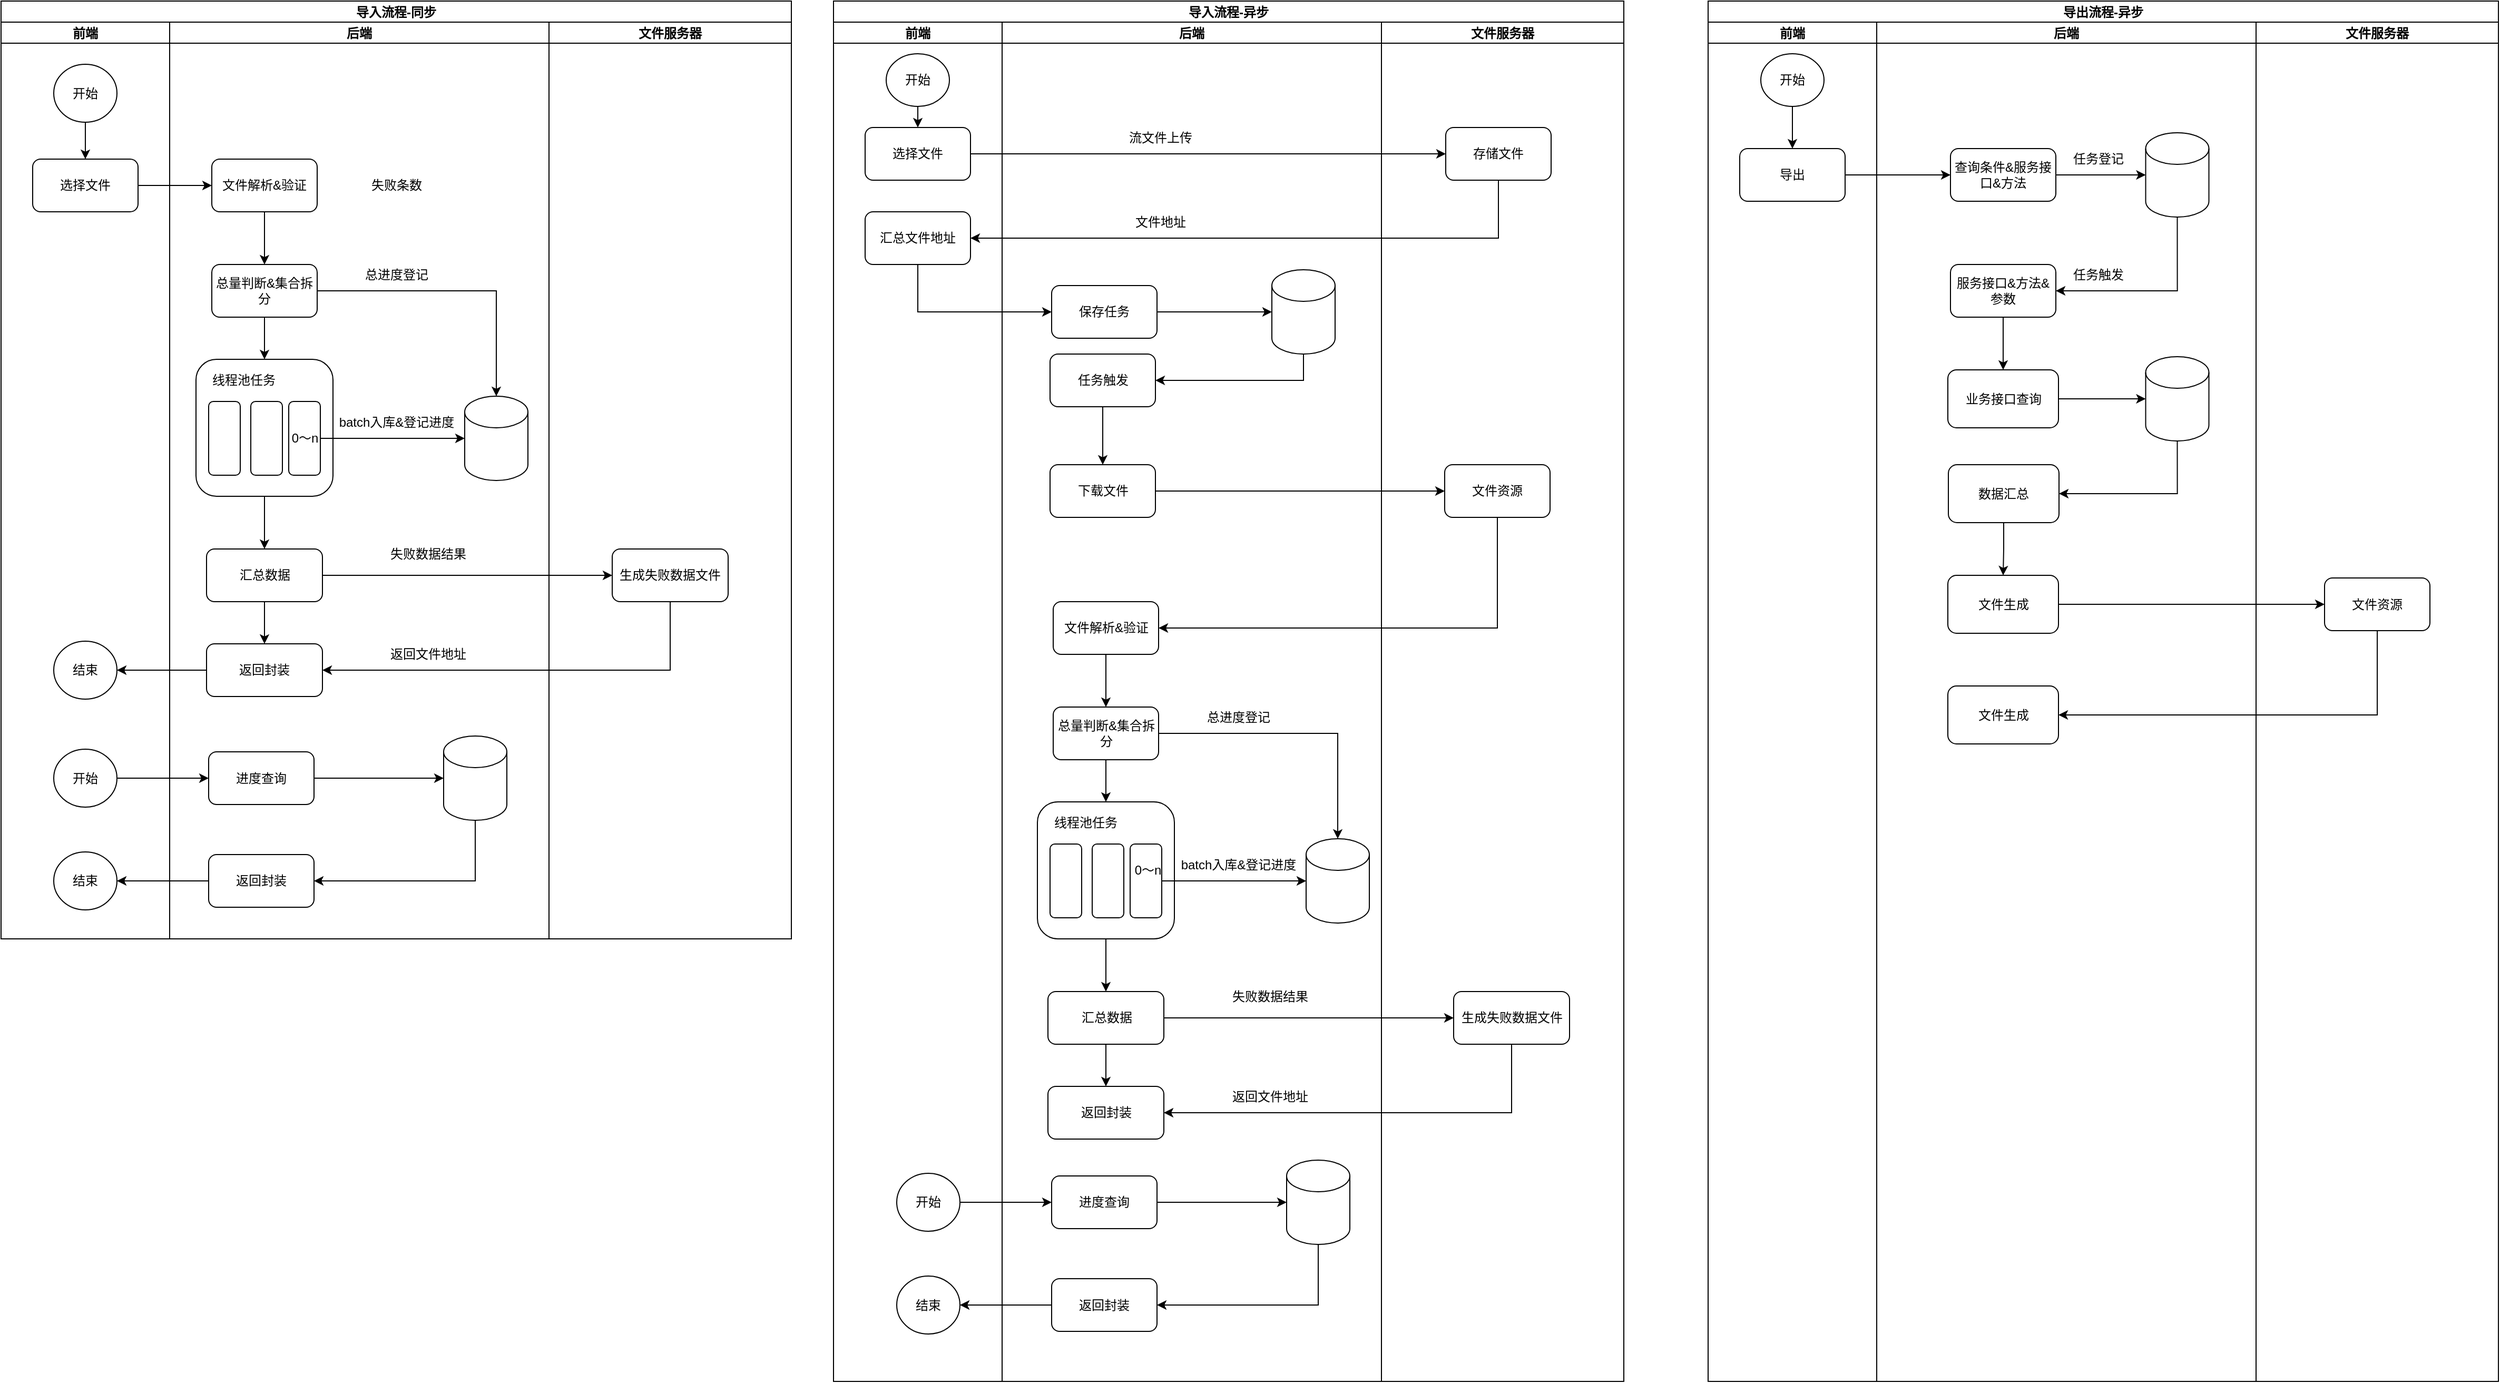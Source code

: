 <mxfile version="16.1.0" type="github">
  <diagram id="7kBMv5rAlSymXgZU8982" name="Page-1">
    <mxGraphModel dx="822" dy="701" grid="1" gridSize="10" guides="1" tooltips="1" connect="1" arrows="1" fold="1" page="1" pageScale="1" pageWidth="827" pageHeight="1169" math="0" shadow="0">
      <root>
        <mxCell id="0" />
        <mxCell id="1" parent="0" />
        <mxCell id="jqYWww0PZvUbdfEIKurW-1" value="导入流程-同步" style="swimlane;childLayout=stackLayout;resizeParent=1;resizeParentMax=0;startSize=20;" vertex="1" parent="1">
          <mxGeometry x="80" y="40" width="750" height="890" as="geometry" />
        </mxCell>
        <mxCell id="jqYWww0PZvUbdfEIKurW-2" value="前端" style="swimlane;startSize=20;" vertex="1" parent="jqYWww0PZvUbdfEIKurW-1">
          <mxGeometry y="20" width="160" height="870" as="geometry" />
        </mxCell>
        <mxCell id="jqYWww0PZvUbdfEIKurW-6" value="选择文件" style="rounded=1;whiteSpace=wrap;html=1;" vertex="1" parent="jqYWww0PZvUbdfEIKurW-2">
          <mxGeometry x="30" y="130" width="100" height="50" as="geometry" />
        </mxCell>
        <mxCell id="jqYWww0PZvUbdfEIKurW-40" value="结束" style="ellipse;whiteSpace=wrap;html=1;rounded=1;" vertex="1" parent="jqYWww0PZvUbdfEIKurW-2">
          <mxGeometry x="50" y="587.5" width="60" height="55" as="geometry" />
        </mxCell>
        <mxCell id="jqYWww0PZvUbdfEIKurW-43" style="edgeStyle=orthogonalEdgeStyle;rounded=0;orthogonalLoop=1;jettySize=auto;html=1;exitX=0.5;exitY=1;exitDx=0;exitDy=0;" edge="1" parent="jqYWww0PZvUbdfEIKurW-2" source="jqYWww0PZvUbdfEIKurW-42" target="jqYWww0PZvUbdfEIKurW-6">
          <mxGeometry relative="1" as="geometry" />
        </mxCell>
        <mxCell id="jqYWww0PZvUbdfEIKurW-42" value="开始" style="ellipse;whiteSpace=wrap;html=1;rounded=1;" vertex="1" parent="jqYWww0PZvUbdfEIKurW-2">
          <mxGeometry x="50" y="40" width="60" height="55" as="geometry" />
        </mxCell>
        <mxCell id="jqYWww0PZvUbdfEIKurW-48" value="开始" style="ellipse;whiteSpace=wrap;html=1;rounded=1;" vertex="1" parent="jqYWww0PZvUbdfEIKurW-2">
          <mxGeometry x="50" y="690" width="60" height="55" as="geometry" />
        </mxCell>
        <mxCell id="jqYWww0PZvUbdfEIKurW-55" value="结束" style="ellipse;whiteSpace=wrap;html=1;rounded=1;" vertex="1" parent="jqYWww0PZvUbdfEIKurW-2">
          <mxGeometry x="50" y="787.5" width="60" height="55" as="geometry" />
        </mxCell>
        <mxCell id="jqYWww0PZvUbdfEIKurW-8" style="edgeStyle=orthogonalEdgeStyle;rounded=0;orthogonalLoop=1;jettySize=auto;html=1;exitX=1;exitY=0.5;exitDx=0;exitDy=0;" edge="1" parent="jqYWww0PZvUbdfEIKurW-1" source="jqYWww0PZvUbdfEIKurW-6" target="jqYWww0PZvUbdfEIKurW-7">
          <mxGeometry relative="1" as="geometry" />
        </mxCell>
        <mxCell id="jqYWww0PZvUbdfEIKurW-34" style="edgeStyle=orthogonalEdgeStyle;rounded=0;orthogonalLoop=1;jettySize=auto;html=1;exitX=1;exitY=0.5;exitDx=0;exitDy=0;entryX=0;entryY=0.5;entryDx=0;entryDy=0;" edge="1" parent="jqYWww0PZvUbdfEIKurW-1" source="jqYWww0PZvUbdfEIKurW-28" target="jqYWww0PZvUbdfEIKurW-33">
          <mxGeometry relative="1" as="geometry" />
        </mxCell>
        <mxCell id="jqYWww0PZvUbdfEIKurW-37" style="edgeStyle=orthogonalEdgeStyle;rounded=0;orthogonalLoop=1;jettySize=auto;html=1;exitX=0.5;exitY=1;exitDx=0;exitDy=0;entryX=1;entryY=0.5;entryDx=0;entryDy=0;" edge="1" parent="jqYWww0PZvUbdfEIKurW-1" source="jqYWww0PZvUbdfEIKurW-33" target="jqYWww0PZvUbdfEIKurW-36">
          <mxGeometry relative="1" as="geometry" />
        </mxCell>
        <mxCell id="jqYWww0PZvUbdfEIKurW-41" value="" style="edgeStyle=orthogonalEdgeStyle;rounded=0;orthogonalLoop=1;jettySize=auto;html=1;" edge="1" parent="jqYWww0PZvUbdfEIKurW-1" source="jqYWww0PZvUbdfEIKurW-36" target="jqYWww0PZvUbdfEIKurW-40">
          <mxGeometry relative="1" as="geometry" />
        </mxCell>
        <mxCell id="jqYWww0PZvUbdfEIKurW-4" value="后端" style="swimlane;startSize=20;" vertex="1" parent="jqYWww0PZvUbdfEIKurW-1">
          <mxGeometry x="160" y="20" width="360" height="870" as="geometry" />
        </mxCell>
        <mxCell id="jqYWww0PZvUbdfEIKurW-12" style="edgeStyle=orthogonalEdgeStyle;rounded=0;orthogonalLoop=1;jettySize=auto;html=1;exitX=0.5;exitY=1;exitDx=0;exitDy=0;entryX=0.5;entryY=0;entryDx=0;entryDy=0;" edge="1" parent="jqYWww0PZvUbdfEIKurW-4" source="jqYWww0PZvUbdfEIKurW-7" target="jqYWww0PZvUbdfEIKurW-11">
          <mxGeometry relative="1" as="geometry" />
        </mxCell>
        <mxCell id="jqYWww0PZvUbdfEIKurW-7" value="文件解析&amp;amp;验证" style="rounded=1;whiteSpace=wrap;html=1;" vertex="1" parent="jqYWww0PZvUbdfEIKurW-4">
          <mxGeometry x="40" y="130" width="100" height="50" as="geometry" />
        </mxCell>
        <mxCell id="jqYWww0PZvUbdfEIKurW-16" style="edgeStyle=orthogonalEdgeStyle;rounded=0;orthogonalLoop=1;jettySize=auto;html=1;exitX=0.5;exitY=1;exitDx=0;exitDy=0;" edge="1" parent="jqYWww0PZvUbdfEIKurW-4" source="jqYWww0PZvUbdfEIKurW-11" target="jqYWww0PZvUbdfEIKurW-15">
          <mxGeometry relative="1" as="geometry" />
        </mxCell>
        <mxCell id="jqYWww0PZvUbdfEIKurW-46" style="edgeStyle=orthogonalEdgeStyle;rounded=0;orthogonalLoop=1;jettySize=auto;html=1;exitX=1;exitY=0.5;exitDx=0;exitDy=0;entryX=0.5;entryY=0;entryDx=0;entryDy=0;entryPerimeter=0;" edge="1" parent="jqYWww0PZvUbdfEIKurW-4" source="jqYWww0PZvUbdfEIKurW-11" target="jqYWww0PZvUbdfEIKurW-23">
          <mxGeometry relative="1" as="geometry" />
        </mxCell>
        <mxCell id="jqYWww0PZvUbdfEIKurW-11" value="总量判断&amp;amp;集合拆分" style="rounded=1;whiteSpace=wrap;html=1;" vertex="1" parent="jqYWww0PZvUbdfEIKurW-4">
          <mxGeometry x="40" y="230" width="100" height="50" as="geometry" />
        </mxCell>
        <mxCell id="jqYWww0PZvUbdfEIKurW-29" style="edgeStyle=orthogonalEdgeStyle;rounded=0;orthogonalLoop=1;jettySize=auto;html=1;exitX=0.5;exitY=1;exitDx=0;exitDy=0;" edge="1" parent="jqYWww0PZvUbdfEIKurW-4" source="jqYWww0PZvUbdfEIKurW-15" target="jqYWww0PZvUbdfEIKurW-28">
          <mxGeometry relative="1" as="geometry" />
        </mxCell>
        <mxCell id="jqYWww0PZvUbdfEIKurW-15" value="" style="rounded=1;whiteSpace=wrap;html=1;" vertex="1" parent="jqYWww0PZvUbdfEIKurW-4">
          <mxGeometry x="25" y="320" width="130" height="130" as="geometry" />
        </mxCell>
        <mxCell id="jqYWww0PZvUbdfEIKurW-17" value="线程池任务" style="text;html=1;align=center;verticalAlign=middle;resizable=0;points=[];autosize=1;strokeColor=none;fillColor=none;" vertex="1" parent="jqYWww0PZvUbdfEIKurW-4">
          <mxGeometry x="30" y="330" width="80" height="20" as="geometry" />
        </mxCell>
        <mxCell id="jqYWww0PZvUbdfEIKurW-18" value="" style="rounded=1;whiteSpace=wrap;html=1;" vertex="1" parent="jqYWww0PZvUbdfEIKurW-4">
          <mxGeometry x="37" y="360" width="30" height="70" as="geometry" />
        </mxCell>
        <mxCell id="jqYWww0PZvUbdfEIKurW-20" value="" style="rounded=1;whiteSpace=wrap;html=1;" vertex="1" parent="jqYWww0PZvUbdfEIKurW-4">
          <mxGeometry x="77" y="360" width="30" height="70" as="geometry" />
        </mxCell>
        <mxCell id="jqYWww0PZvUbdfEIKurW-25" style="edgeStyle=orthogonalEdgeStyle;rounded=0;orthogonalLoop=1;jettySize=auto;html=1;exitX=1;exitY=0.5;exitDx=0;exitDy=0;" edge="1" parent="jqYWww0PZvUbdfEIKurW-4" source="jqYWww0PZvUbdfEIKurW-21" target="jqYWww0PZvUbdfEIKurW-23">
          <mxGeometry relative="1" as="geometry" />
        </mxCell>
        <mxCell id="jqYWww0PZvUbdfEIKurW-21" value="" style="rounded=1;whiteSpace=wrap;html=1;" vertex="1" parent="jqYWww0PZvUbdfEIKurW-4">
          <mxGeometry x="113" y="360" width="30" height="70" as="geometry" />
        </mxCell>
        <mxCell id="jqYWww0PZvUbdfEIKurW-23" value="" style="shape=cylinder3;whiteSpace=wrap;html=1;boundedLbl=1;backgroundOutline=1;size=15;" vertex="1" parent="jqYWww0PZvUbdfEIKurW-4">
          <mxGeometry x="280" y="355" width="60" height="80" as="geometry" />
        </mxCell>
        <mxCell id="jqYWww0PZvUbdfEIKurW-26" value="batch入库&amp;amp;登记进度" style="text;html=1;align=center;verticalAlign=middle;resizable=0;points=[];autosize=1;strokeColor=none;fillColor=none;" vertex="1" parent="jqYWww0PZvUbdfEIKurW-4">
          <mxGeometry x="150" y="370" width="130" height="20" as="geometry" />
        </mxCell>
        <mxCell id="jqYWww0PZvUbdfEIKurW-39" style="edgeStyle=orthogonalEdgeStyle;rounded=0;orthogonalLoop=1;jettySize=auto;html=1;exitX=0.5;exitY=1;exitDx=0;exitDy=0;" edge="1" parent="jqYWww0PZvUbdfEIKurW-4" source="jqYWww0PZvUbdfEIKurW-28" target="jqYWww0PZvUbdfEIKurW-36">
          <mxGeometry relative="1" as="geometry" />
        </mxCell>
        <mxCell id="jqYWww0PZvUbdfEIKurW-28" value="" style="rounded=1;whiteSpace=wrap;html=1;" vertex="1" parent="jqYWww0PZvUbdfEIKurW-4">
          <mxGeometry x="35" y="500" width="110" height="50" as="geometry" />
        </mxCell>
        <mxCell id="jqYWww0PZvUbdfEIKurW-30" value="汇总数据" style="text;html=1;align=center;verticalAlign=middle;resizable=0;points=[];autosize=1;strokeColor=none;fillColor=none;" vertex="1" parent="jqYWww0PZvUbdfEIKurW-4">
          <mxGeometry x="60" y="515" width="60" height="20" as="geometry" />
        </mxCell>
        <mxCell id="jqYWww0PZvUbdfEIKurW-35" value="失败数据结果" style="text;html=1;align=center;verticalAlign=middle;resizable=0;points=[];autosize=1;strokeColor=none;fillColor=none;" vertex="1" parent="jqYWww0PZvUbdfEIKurW-4">
          <mxGeometry x="200" y="495" width="90" height="20" as="geometry" />
        </mxCell>
        <mxCell id="jqYWww0PZvUbdfEIKurW-36" value="返回封装" style="rounded=1;whiteSpace=wrap;html=1;" vertex="1" parent="jqYWww0PZvUbdfEIKurW-4">
          <mxGeometry x="35" y="590" width="110" height="50" as="geometry" />
        </mxCell>
        <mxCell id="jqYWww0PZvUbdfEIKurW-38" value="返回文件地址" style="text;html=1;align=center;verticalAlign=middle;resizable=0;points=[];autosize=1;strokeColor=none;fillColor=none;" vertex="1" parent="jqYWww0PZvUbdfEIKurW-4">
          <mxGeometry x="200" y="590" width="90" height="20" as="geometry" />
        </mxCell>
        <mxCell id="jqYWww0PZvUbdfEIKurW-45" value="总进度登记" style="text;html=1;align=center;verticalAlign=middle;resizable=0;points=[];autosize=1;strokeColor=none;fillColor=none;" vertex="1" parent="jqYWww0PZvUbdfEIKurW-4">
          <mxGeometry x="175" y="230" width="80" height="20" as="geometry" />
        </mxCell>
        <mxCell id="jqYWww0PZvUbdfEIKurW-54" style="edgeStyle=orthogonalEdgeStyle;rounded=0;orthogonalLoop=1;jettySize=auto;html=1;exitX=0.5;exitY=1;exitDx=0;exitDy=0;exitPerimeter=0;entryX=1;entryY=0.5;entryDx=0;entryDy=0;" edge="1" parent="jqYWww0PZvUbdfEIKurW-4" source="jqYWww0PZvUbdfEIKurW-47" target="jqYWww0PZvUbdfEIKurW-53">
          <mxGeometry relative="1" as="geometry" />
        </mxCell>
        <mxCell id="jqYWww0PZvUbdfEIKurW-47" value="" style="shape=cylinder3;whiteSpace=wrap;html=1;boundedLbl=1;backgroundOutline=1;size=15;" vertex="1" parent="jqYWww0PZvUbdfEIKurW-4">
          <mxGeometry x="260" y="677.5" width="60" height="80" as="geometry" />
        </mxCell>
        <mxCell id="jqYWww0PZvUbdfEIKurW-52" style="edgeStyle=orthogonalEdgeStyle;rounded=0;orthogonalLoop=1;jettySize=auto;html=1;exitX=1;exitY=0.5;exitDx=0;exitDy=0;" edge="1" parent="jqYWww0PZvUbdfEIKurW-4" source="jqYWww0PZvUbdfEIKurW-50" target="jqYWww0PZvUbdfEIKurW-47">
          <mxGeometry relative="1" as="geometry" />
        </mxCell>
        <mxCell id="jqYWww0PZvUbdfEIKurW-50" value="进度查询" style="rounded=1;whiteSpace=wrap;html=1;" vertex="1" parent="jqYWww0PZvUbdfEIKurW-4">
          <mxGeometry x="37" y="692.5" width="100" height="50" as="geometry" />
        </mxCell>
        <mxCell id="jqYWww0PZvUbdfEIKurW-53" value="返回封装" style="rounded=1;whiteSpace=wrap;html=1;" vertex="1" parent="jqYWww0PZvUbdfEIKurW-4">
          <mxGeometry x="37" y="790" width="100" height="50" as="geometry" />
        </mxCell>
        <mxCell id="jqYWww0PZvUbdfEIKurW-19" value="0～n" style="text;html=1;align=center;verticalAlign=middle;resizable=0;points=[];autosize=1;strokeColor=none;fillColor=none;" vertex="1" parent="jqYWww0PZvUbdfEIKurW-4">
          <mxGeometry x="108" y="385" width="40" height="20" as="geometry" />
        </mxCell>
        <mxCell id="jqYWww0PZvUbdfEIKurW-250" value="失败条数" style="text;html=1;align=center;verticalAlign=middle;resizable=0;points=[];autosize=1;strokeColor=none;fillColor=none;" vertex="1" parent="jqYWww0PZvUbdfEIKurW-4">
          <mxGeometry x="185" y="145" width="60" height="20" as="geometry" />
        </mxCell>
        <mxCell id="jqYWww0PZvUbdfEIKurW-3" value="文件服务器" style="swimlane;startSize=20;" vertex="1" parent="jqYWww0PZvUbdfEIKurW-1">
          <mxGeometry x="520" y="20" width="230" height="870" as="geometry" />
        </mxCell>
        <mxCell id="jqYWww0PZvUbdfEIKurW-33" value="生成失败数据文件" style="rounded=1;whiteSpace=wrap;html=1;" vertex="1" parent="jqYWww0PZvUbdfEIKurW-3">
          <mxGeometry x="60" y="500" width="110" height="50" as="geometry" />
        </mxCell>
        <mxCell id="jqYWww0PZvUbdfEIKurW-51" style="edgeStyle=orthogonalEdgeStyle;rounded=0;orthogonalLoop=1;jettySize=auto;html=1;exitX=1;exitY=0.5;exitDx=0;exitDy=0;" edge="1" parent="jqYWww0PZvUbdfEIKurW-1" source="jqYWww0PZvUbdfEIKurW-48" target="jqYWww0PZvUbdfEIKurW-50">
          <mxGeometry relative="1" as="geometry" />
        </mxCell>
        <mxCell id="jqYWww0PZvUbdfEIKurW-56" style="edgeStyle=orthogonalEdgeStyle;rounded=0;orthogonalLoop=1;jettySize=auto;html=1;exitX=0;exitY=0.5;exitDx=0;exitDy=0;" edge="1" parent="jqYWww0PZvUbdfEIKurW-1" source="jqYWww0PZvUbdfEIKurW-53" target="jqYWww0PZvUbdfEIKurW-55">
          <mxGeometry relative="1" as="geometry" />
        </mxCell>
        <mxCell id="jqYWww0PZvUbdfEIKurW-57" value="导入流程-异步" style="swimlane;childLayout=stackLayout;resizeParent=1;resizeParentMax=0;startSize=20;" vertex="1" parent="1">
          <mxGeometry x="870" y="40" width="750" height="1310" as="geometry" />
        </mxCell>
        <mxCell id="jqYWww0PZvUbdfEIKurW-58" value="前端" style="swimlane;startSize=20;" vertex="1" parent="jqYWww0PZvUbdfEIKurW-57">
          <mxGeometry y="20" width="160" height="1290" as="geometry" />
        </mxCell>
        <mxCell id="jqYWww0PZvUbdfEIKurW-59" value="选择文件" style="rounded=1;whiteSpace=wrap;html=1;" vertex="1" parent="jqYWww0PZvUbdfEIKurW-58">
          <mxGeometry x="30" y="100" width="100" height="50" as="geometry" />
        </mxCell>
        <mxCell id="jqYWww0PZvUbdfEIKurW-105" style="edgeStyle=orthogonalEdgeStyle;rounded=0;orthogonalLoop=1;jettySize=auto;html=1;exitX=0.5;exitY=1;exitDx=0;exitDy=0;entryX=0.5;entryY=0;entryDx=0;entryDy=0;" edge="1" parent="jqYWww0PZvUbdfEIKurW-58" source="jqYWww0PZvUbdfEIKurW-62" target="jqYWww0PZvUbdfEIKurW-59">
          <mxGeometry relative="1" as="geometry" />
        </mxCell>
        <mxCell id="jqYWww0PZvUbdfEIKurW-62" value="开始" style="ellipse;whiteSpace=wrap;html=1;rounded=1;" vertex="1" parent="jqYWww0PZvUbdfEIKurW-58">
          <mxGeometry x="50" y="30" width="60" height="50" as="geometry" />
        </mxCell>
        <mxCell id="jqYWww0PZvUbdfEIKurW-63" value="开始" style="ellipse;whiteSpace=wrap;html=1;rounded=1;" vertex="1" parent="jqYWww0PZvUbdfEIKurW-58">
          <mxGeometry x="60" y="1092.5" width="60" height="55" as="geometry" />
        </mxCell>
        <mxCell id="jqYWww0PZvUbdfEIKurW-64" value="结束" style="ellipse;whiteSpace=wrap;html=1;rounded=1;" vertex="1" parent="jqYWww0PZvUbdfEIKurW-58">
          <mxGeometry x="60" y="1190" width="60" height="55" as="geometry" />
        </mxCell>
        <mxCell id="jqYWww0PZvUbdfEIKurW-106" value="汇总文件地址" style="rounded=1;whiteSpace=wrap;html=1;" vertex="1" parent="jqYWww0PZvUbdfEIKurW-58">
          <mxGeometry x="30" y="180" width="100" height="50" as="geometry" />
        </mxCell>
        <mxCell id="jqYWww0PZvUbdfEIKurW-66" style="edgeStyle=orthogonalEdgeStyle;rounded=0;orthogonalLoop=1;jettySize=auto;html=1;exitX=1;exitY=0.5;exitDx=0;exitDy=0;entryX=0;entryY=0.5;entryDx=0;entryDy=0;" edge="1" parent="jqYWww0PZvUbdfEIKurW-57" source="jqYWww0PZvUbdfEIKurW-85" target="jqYWww0PZvUbdfEIKurW-98">
          <mxGeometry relative="1" as="geometry" />
        </mxCell>
        <mxCell id="jqYWww0PZvUbdfEIKurW-67" style="edgeStyle=orthogonalEdgeStyle;rounded=0;orthogonalLoop=1;jettySize=auto;html=1;exitX=0.5;exitY=1;exitDx=0;exitDy=0;entryX=1;entryY=0.5;entryDx=0;entryDy=0;" edge="1" parent="jqYWww0PZvUbdfEIKurW-57" source="jqYWww0PZvUbdfEIKurW-98" target="jqYWww0PZvUbdfEIKurW-88">
          <mxGeometry relative="1" as="geometry" />
        </mxCell>
        <mxCell id="jqYWww0PZvUbdfEIKurW-69" value="后端" style="swimlane;startSize=20;" vertex="1" parent="jqYWww0PZvUbdfEIKurW-57">
          <mxGeometry x="160" y="20" width="360" height="1290" as="geometry" />
        </mxCell>
        <mxCell id="jqYWww0PZvUbdfEIKurW-70" style="edgeStyle=orthogonalEdgeStyle;rounded=0;orthogonalLoop=1;jettySize=auto;html=1;exitX=0.5;exitY=1;exitDx=0;exitDy=0;entryX=0.5;entryY=0;entryDx=0;entryDy=0;" edge="1" parent="jqYWww0PZvUbdfEIKurW-69" source="jqYWww0PZvUbdfEIKurW-71" target="jqYWww0PZvUbdfEIKurW-74">
          <mxGeometry relative="1" as="geometry" />
        </mxCell>
        <mxCell id="jqYWww0PZvUbdfEIKurW-71" value="文件解析&amp;amp;验证" style="rounded=1;whiteSpace=wrap;html=1;" vertex="1" parent="jqYWww0PZvUbdfEIKurW-69">
          <mxGeometry x="48.5" y="550" width="100" height="50" as="geometry" />
        </mxCell>
        <mxCell id="jqYWww0PZvUbdfEIKurW-72" style="edgeStyle=orthogonalEdgeStyle;rounded=0;orthogonalLoop=1;jettySize=auto;html=1;exitX=0.5;exitY=1;exitDx=0;exitDy=0;" edge="1" parent="jqYWww0PZvUbdfEIKurW-69" source="jqYWww0PZvUbdfEIKurW-74" target="jqYWww0PZvUbdfEIKurW-76">
          <mxGeometry relative="1" as="geometry" />
        </mxCell>
        <mxCell id="jqYWww0PZvUbdfEIKurW-73" style="edgeStyle=orthogonalEdgeStyle;rounded=0;orthogonalLoop=1;jettySize=auto;html=1;exitX=1;exitY=0.5;exitDx=0;exitDy=0;entryX=0.5;entryY=0;entryDx=0;entryDy=0;entryPerimeter=0;" edge="1" parent="jqYWww0PZvUbdfEIKurW-69" source="jqYWww0PZvUbdfEIKurW-74" target="jqYWww0PZvUbdfEIKurW-82">
          <mxGeometry relative="1" as="geometry" />
        </mxCell>
        <mxCell id="jqYWww0PZvUbdfEIKurW-74" value="总量判断&amp;amp;集合拆分" style="rounded=1;whiteSpace=wrap;html=1;" vertex="1" parent="jqYWww0PZvUbdfEIKurW-69">
          <mxGeometry x="48.5" y="650" width="100" height="50" as="geometry" />
        </mxCell>
        <mxCell id="jqYWww0PZvUbdfEIKurW-75" style="edgeStyle=orthogonalEdgeStyle;rounded=0;orthogonalLoop=1;jettySize=auto;html=1;exitX=0.5;exitY=1;exitDx=0;exitDy=0;" edge="1" parent="jqYWww0PZvUbdfEIKurW-69" source="jqYWww0PZvUbdfEIKurW-76" target="jqYWww0PZvUbdfEIKurW-85">
          <mxGeometry relative="1" as="geometry" />
        </mxCell>
        <mxCell id="jqYWww0PZvUbdfEIKurW-76" value="" style="rounded=1;whiteSpace=wrap;html=1;" vertex="1" parent="jqYWww0PZvUbdfEIKurW-69">
          <mxGeometry x="33.5" y="740" width="130" height="130" as="geometry" />
        </mxCell>
        <mxCell id="jqYWww0PZvUbdfEIKurW-77" value="线程池任务" style="text;html=1;align=center;verticalAlign=middle;resizable=0;points=[];autosize=1;strokeColor=none;fillColor=none;" vertex="1" parent="jqYWww0PZvUbdfEIKurW-69">
          <mxGeometry x="38.5" y="750" width="80" height="20" as="geometry" />
        </mxCell>
        <mxCell id="jqYWww0PZvUbdfEIKurW-78" value="" style="rounded=1;whiteSpace=wrap;html=1;" vertex="1" parent="jqYWww0PZvUbdfEIKurW-69">
          <mxGeometry x="45.5" y="780" width="30" height="70" as="geometry" />
        </mxCell>
        <mxCell id="jqYWww0PZvUbdfEIKurW-79" value="" style="rounded=1;whiteSpace=wrap;html=1;" vertex="1" parent="jqYWww0PZvUbdfEIKurW-69">
          <mxGeometry x="85.5" y="780" width="30" height="70" as="geometry" />
        </mxCell>
        <mxCell id="jqYWww0PZvUbdfEIKurW-80" style="edgeStyle=orthogonalEdgeStyle;rounded=0;orthogonalLoop=1;jettySize=auto;html=1;exitX=1;exitY=0.5;exitDx=0;exitDy=0;" edge="1" parent="jqYWww0PZvUbdfEIKurW-69" source="jqYWww0PZvUbdfEIKurW-81" target="jqYWww0PZvUbdfEIKurW-82">
          <mxGeometry relative="1" as="geometry" />
        </mxCell>
        <mxCell id="jqYWww0PZvUbdfEIKurW-81" value="" style="rounded=1;whiteSpace=wrap;html=1;" vertex="1" parent="jqYWww0PZvUbdfEIKurW-69">
          <mxGeometry x="121.5" y="780" width="30" height="70" as="geometry" />
        </mxCell>
        <mxCell id="jqYWww0PZvUbdfEIKurW-82" value="" style="shape=cylinder3;whiteSpace=wrap;html=1;boundedLbl=1;backgroundOutline=1;size=15;" vertex="1" parent="jqYWww0PZvUbdfEIKurW-69">
          <mxGeometry x="288.5" y="775" width="60" height="80" as="geometry" />
        </mxCell>
        <mxCell id="jqYWww0PZvUbdfEIKurW-83" value="batch入库&amp;amp;登记进度" style="text;html=1;align=center;verticalAlign=middle;resizable=0;points=[];autosize=1;strokeColor=none;fillColor=none;" vertex="1" parent="jqYWww0PZvUbdfEIKurW-69">
          <mxGeometry x="158.5" y="790" width="130" height="20" as="geometry" />
        </mxCell>
        <mxCell id="jqYWww0PZvUbdfEIKurW-84" style="edgeStyle=orthogonalEdgeStyle;rounded=0;orthogonalLoop=1;jettySize=auto;html=1;exitX=0.5;exitY=1;exitDx=0;exitDy=0;" edge="1" parent="jqYWww0PZvUbdfEIKurW-69" source="jqYWww0PZvUbdfEIKurW-85" target="jqYWww0PZvUbdfEIKurW-88">
          <mxGeometry relative="1" as="geometry" />
        </mxCell>
        <mxCell id="jqYWww0PZvUbdfEIKurW-85" value="" style="rounded=1;whiteSpace=wrap;html=1;" vertex="1" parent="jqYWww0PZvUbdfEIKurW-69">
          <mxGeometry x="43.5" y="920" width="110" height="50" as="geometry" />
        </mxCell>
        <mxCell id="jqYWww0PZvUbdfEIKurW-86" value="汇总数据" style="text;html=1;align=center;verticalAlign=middle;resizable=0;points=[];autosize=1;strokeColor=none;fillColor=none;" vertex="1" parent="jqYWww0PZvUbdfEIKurW-69">
          <mxGeometry x="68.5" y="935" width="60" height="20" as="geometry" />
        </mxCell>
        <mxCell id="jqYWww0PZvUbdfEIKurW-87" value="失败数据结果" style="text;html=1;align=center;verticalAlign=middle;resizable=0;points=[];autosize=1;strokeColor=none;fillColor=none;" vertex="1" parent="jqYWww0PZvUbdfEIKurW-69">
          <mxGeometry x="208.5" y="915" width="90" height="20" as="geometry" />
        </mxCell>
        <mxCell id="jqYWww0PZvUbdfEIKurW-88" value="返回封装" style="rounded=1;whiteSpace=wrap;html=1;" vertex="1" parent="jqYWww0PZvUbdfEIKurW-69">
          <mxGeometry x="43.5" y="1010" width="110" height="50" as="geometry" />
        </mxCell>
        <mxCell id="jqYWww0PZvUbdfEIKurW-89" value="返回文件地址" style="text;html=1;align=center;verticalAlign=middle;resizable=0;points=[];autosize=1;strokeColor=none;fillColor=none;" vertex="1" parent="jqYWww0PZvUbdfEIKurW-69">
          <mxGeometry x="208.5" y="1010" width="90" height="20" as="geometry" />
        </mxCell>
        <mxCell id="jqYWww0PZvUbdfEIKurW-90" value="总进度登记" style="text;html=1;align=center;verticalAlign=middle;resizable=0;points=[];autosize=1;strokeColor=none;fillColor=none;" vertex="1" parent="jqYWww0PZvUbdfEIKurW-69">
          <mxGeometry x="183.5" y="650" width="80" height="20" as="geometry" />
        </mxCell>
        <mxCell id="jqYWww0PZvUbdfEIKurW-91" style="edgeStyle=orthogonalEdgeStyle;rounded=0;orthogonalLoop=1;jettySize=auto;html=1;exitX=0.5;exitY=1;exitDx=0;exitDy=0;exitPerimeter=0;entryX=1;entryY=0.5;entryDx=0;entryDy=0;" edge="1" parent="jqYWww0PZvUbdfEIKurW-69" source="jqYWww0PZvUbdfEIKurW-92" target="jqYWww0PZvUbdfEIKurW-95">
          <mxGeometry relative="1" as="geometry" />
        </mxCell>
        <mxCell id="jqYWww0PZvUbdfEIKurW-92" value="" style="shape=cylinder3;whiteSpace=wrap;html=1;boundedLbl=1;backgroundOutline=1;size=15;" vertex="1" parent="jqYWww0PZvUbdfEIKurW-69">
          <mxGeometry x="270" y="1080" width="60" height="80" as="geometry" />
        </mxCell>
        <mxCell id="jqYWww0PZvUbdfEIKurW-93" style="edgeStyle=orthogonalEdgeStyle;rounded=0;orthogonalLoop=1;jettySize=auto;html=1;exitX=1;exitY=0.5;exitDx=0;exitDy=0;" edge="1" parent="jqYWww0PZvUbdfEIKurW-69" source="jqYWww0PZvUbdfEIKurW-94" target="jqYWww0PZvUbdfEIKurW-92">
          <mxGeometry relative="1" as="geometry" />
        </mxCell>
        <mxCell id="jqYWww0PZvUbdfEIKurW-94" value="进度查询" style="rounded=1;whiteSpace=wrap;html=1;" vertex="1" parent="jqYWww0PZvUbdfEIKurW-69">
          <mxGeometry x="47" y="1095" width="100" height="50" as="geometry" />
        </mxCell>
        <mxCell id="jqYWww0PZvUbdfEIKurW-95" value="返回封装" style="rounded=1;whiteSpace=wrap;html=1;" vertex="1" parent="jqYWww0PZvUbdfEIKurW-69">
          <mxGeometry x="47" y="1192.5" width="100" height="50" as="geometry" />
        </mxCell>
        <mxCell id="jqYWww0PZvUbdfEIKurW-96" value="0～n" style="text;html=1;align=center;verticalAlign=middle;resizable=0;points=[];autosize=1;strokeColor=none;fillColor=none;" vertex="1" parent="jqYWww0PZvUbdfEIKurW-69">
          <mxGeometry x="117.5" y="795" width="40" height="20" as="geometry" />
        </mxCell>
        <mxCell id="jqYWww0PZvUbdfEIKurW-108" value="流文件上传" style="text;html=1;align=center;verticalAlign=middle;resizable=0;points=[];autosize=1;strokeColor=none;fillColor=none;" vertex="1" parent="jqYWww0PZvUbdfEIKurW-69">
          <mxGeometry x="110" y="100" width="80" height="20" as="geometry" />
        </mxCell>
        <mxCell id="jqYWww0PZvUbdfEIKurW-109" value="文件地址" style="text;html=1;align=center;verticalAlign=middle;resizable=0;points=[];autosize=1;strokeColor=none;fillColor=none;" vertex="1" parent="jqYWww0PZvUbdfEIKurW-69">
          <mxGeometry x="120" y="180" width="60" height="20" as="geometry" />
        </mxCell>
        <mxCell id="jqYWww0PZvUbdfEIKurW-115" style="edgeStyle=orthogonalEdgeStyle;rounded=0;orthogonalLoop=1;jettySize=auto;html=1;exitX=1;exitY=0.5;exitDx=0;exitDy=0;" edge="1" parent="jqYWww0PZvUbdfEIKurW-69" source="jqYWww0PZvUbdfEIKurW-112" target="jqYWww0PZvUbdfEIKurW-113">
          <mxGeometry relative="1" as="geometry" />
        </mxCell>
        <mxCell id="jqYWww0PZvUbdfEIKurW-112" value="保存任务" style="rounded=1;whiteSpace=wrap;html=1;" vertex="1" parent="jqYWww0PZvUbdfEIKurW-69">
          <mxGeometry x="47" y="250" width="100" height="50" as="geometry" />
        </mxCell>
        <mxCell id="jqYWww0PZvUbdfEIKurW-117" style="edgeStyle=orthogonalEdgeStyle;rounded=0;orthogonalLoop=1;jettySize=auto;html=1;exitX=0.5;exitY=1;exitDx=0;exitDy=0;exitPerimeter=0;entryX=1;entryY=0.5;entryDx=0;entryDy=0;" edge="1" parent="jqYWww0PZvUbdfEIKurW-69" source="jqYWww0PZvUbdfEIKurW-113" target="jqYWww0PZvUbdfEIKurW-116">
          <mxGeometry relative="1" as="geometry" />
        </mxCell>
        <mxCell id="jqYWww0PZvUbdfEIKurW-113" value="" style="shape=cylinder3;whiteSpace=wrap;html=1;boundedLbl=1;backgroundOutline=1;size=15;" vertex="1" parent="jqYWww0PZvUbdfEIKurW-69">
          <mxGeometry x="256" y="235" width="60" height="80" as="geometry" />
        </mxCell>
        <mxCell id="jqYWww0PZvUbdfEIKurW-154" style="edgeStyle=orthogonalEdgeStyle;rounded=0;orthogonalLoop=1;jettySize=auto;html=1;exitX=0.5;exitY=1;exitDx=0;exitDy=0;" edge="1" parent="jqYWww0PZvUbdfEIKurW-69" source="jqYWww0PZvUbdfEIKurW-116" target="jqYWww0PZvUbdfEIKurW-153">
          <mxGeometry relative="1" as="geometry" />
        </mxCell>
        <mxCell id="jqYWww0PZvUbdfEIKurW-116" value="任务触发" style="rounded=1;whiteSpace=wrap;html=1;" vertex="1" parent="jqYWww0PZvUbdfEIKurW-69">
          <mxGeometry x="45.5" y="315" width="100" height="50" as="geometry" />
        </mxCell>
        <mxCell id="jqYWww0PZvUbdfEIKurW-153" value="下载文件" style="rounded=1;whiteSpace=wrap;html=1;" vertex="1" parent="jqYWww0PZvUbdfEIKurW-69">
          <mxGeometry x="45.5" y="420" width="100" height="50" as="geometry" />
        </mxCell>
        <mxCell id="jqYWww0PZvUbdfEIKurW-99" style="edgeStyle=orthogonalEdgeStyle;rounded=0;orthogonalLoop=1;jettySize=auto;html=1;exitX=1;exitY=0.5;exitDx=0;exitDy=0;" edge="1" parent="jqYWww0PZvUbdfEIKurW-57" source="jqYWww0PZvUbdfEIKurW-63" target="jqYWww0PZvUbdfEIKurW-94">
          <mxGeometry relative="1" as="geometry" />
        </mxCell>
        <mxCell id="jqYWww0PZvUbdfEIKurW-100" style="edgeStyle=orthogonalEdgeStyle;rounded=0;orthogonalLoop=1;jettySize=auto;html=1;exitX=0;exitY=0.5;exitDx=0;exitDy=0;" edge="1" parent="jqYWww0PZvUbdfEIKurW-57" source="jqYWww0PZvUbdfEIKurW-95" target="jqYWww0PZvUbdfEIKurW-64">
          <mxGeometry relative="1" as="geometry" />
        </mxCell>
        <mxCell id="jqYWww0PZvUbdfEIKurW-104" style="edgeStyle=orthogonalEdgeStyle;rounded=0;orthogonalLoop=1;jettySize=auto;html=1;exitX=1;exitY=0.5;exitDx=0;exitDy=0;entryX=0;entryY=0.5;entryDx=0;entryDy=0;" edge="1" parent="jqYWww0PZvUbdfEIKurW-57" source="jqYWww0PZvUbdfEIKurW-59" target="jqYWww0PZvUbdfEIKurW-103">
          <mxGeometry relative="1" as="geometry" />
        </mxCell>
        <mxCell id="jqYWww0PZvUbdfEIKurW-107" style="edgeStyle=orthogonalEdgeStyle;rounded=0;orthogonalLoop=1;jettySize=auto;html=1;exitX=0.5;exitY=1;exitDx=0;exitDy=0;entryX=1;entryY=0.5;entryDx=0;entryDy=0;" edge="1" parent="jqYWww0PZvUbdfEIKurW-57" source="jqYWww0PZvUbdfEIKurW-103" target="jqYWww0PZvUbdfEIKurW-106">
          <mxGeometry relative="1" as="geometry" />
        </mxCell>
        <mxCell id="jqYWww0PZvUbdfEIKurW-114" style="edgeStyle=orthogonalEdgeStyle;rounded=0;orthogonalLoop=1;jettySize=auto;html=1;exitX=0.5;exitY=1;exitDx=0;exitDy=0;entryX=0;entryY=0.5;entryDx=0;entryDy=0;" edge="1" parent="jqYWww0PZvUbdfEIKurW-57" source="jqYWww0PZvUbdfEIKurW-106" target="jqYWww0PZvUbdfEIKurW-112">
          <mxGeometry relative="1" as="geometry" />
        </mxCell>
        <mxCell id="jqYWww0PZvUbdfEIKurW-97" value="文件服务器" style="swimlane;startSize=20;" vertex="1" parent="jqYWww0PZvUbdfEIKurW-57">
          <mxGeometry x="520" y="20" width="230" height="1290" as="geometry" />
        </mxCell>
        <mxCell id="jqYWww0PZvUbdfEIKurW-98" value="生成失败数据文件" style="rounded=1;whiteSpace=wrap;html=1;" vertex="1" parent="jqYWww0PZvUbdfEIKurW-97">
          <mxGeometry x="68.5" y="920" width="110" height="50" as="geometry" />
        </mxCell>
        <mxCell id="jqYWww0PZvUbdfEIKurW-103" value="存储文件" style="rounded=1;whiteSpace=wrap;html=1;" vertex="1" parent="jqYWww0PZvUbdfEIKurW-97">
          <mxGeometry x="61" y="100" width="100" height="50" as="geometry" />
        </mxCell>
        <mxCell id="jqYWww0PZvUbdfEIKurW-156" value="文件资源" style="rounded=1;whiteSpace=wrap;html=1;" vertex="1" parent="jqYWww0PZvUbdfEIKurW-97">
          <mxGeometry x="60" y="420" width="100" height="50" as="geometry" />
        </mxCell>
        <mxCell id="jqYWww0PZvUbdfEIKurW-157" style="edgeStyle=orthogonalEdgeStyle;rounded=0;orthogonalLoop=1;jettySize=auto;html=1;exitX=1;exitY=0.5;exitDx=0;exitDy=0;entryX=0;entryY=0.5;entryDx=0;entryDy=0;" edge="1" parent="jqYWww0PZvUbdfEIKurW-57" source="jqYWww0PZvUbdfEIKurW-153" target="jqYWww0PZvUbdfEIKurW-156">
          <mxGeometry relative="1" as="geometry" />
        </mxCell>
        <mxCell id="jqYWww0PZvUbdfEIKurW-158" style="edgeStyle=orthogonalEdgeStyle;rounded=0;orthogonalLoop=1;jettySize=auto;html=1;exitX=0.5;exitY=1;exitDx=0;exitDy=0;entryX=1;entryY=0.5;entryDx=0;entryDy=0;" edge="1" parent="jqYWww0PZvUbdfEIKurW-57" source="jqYWww0PZvUbdfEIKurW-156" target="jqYWww0PZvUbdfEIKurW-71">
          <mxGeometry relative="1" as="geometry" />
        </mxCell>
        <mxCell id="jqYWww0PZvUbdfEIKurW-159" value="导出流程-异步" style="swimlane;childLayout=stackLayout;resizeParent=1;resizeParentMax=0;startSize=20;" vertex="1" parent="1">
          <mxGeometry x="1700" y="40" width="750" height="1310" as="geometry" />
        </mxCell>
        <mxCell id="jqYWww0PZvUbdfEIKurW-160" value="前端" style="swimlane;startSize=20;" vertex="1" parent="jqYWww0PZvUbdfEIKurW-159">
          <mxGeometry y="20" width="160" height="1290" as="geometry" />
        </mxCell>
        <mxCell id="jqYWww0PZvUbdfEIKurW-218" style="edgeStyle=orthogonalEdgeStyle;rounded=0;orthogonalLoop=1;jettySize=auto;html=1;exitX=0.5;exitY=1;exitDx=0;exitDy=0;" edge="1" parent="jqYWww0PZvUbdfEIKurW-160" source="jqYWww0PZvUbdfEIKurW-163" target="jqYWww0PZvUbdfEIKurW-217">
          <mxGeometry relative="1" as="geometry" />
        </mxCell>
        <mxCell id="jqYWww0PZvUbdfEIKurW-163" value="开始" style="ellipse;whiteSpace=wrap;html=1;rounded=1;" vertex="1" parent="jqYWww0PZvUbdfEIKurW-160">
          <mxGeometry x="50" y="30" width="60" height="50" as="geometry" />
        </mxCell>
        <mxCell id="jqYWww0PZvUbdfEIKurW-217" value="导出" style="rounded=1;whiteSpace=wrap;html=1;" vertex="1" parent="jqYWww0PZvUbdfEIKurW-160">
          <mxGeometry x="30" y="120" width="100" height="50" as="geometry" />
        </mxCell>
        <mxCell id="jqYWww0PZvUbdfEIKurW-169" value="后端" style="swimlane;startSize=20;" vertex="1" parent="jqYWww0PZvUbdfEIKurW-159">
          <mxGeometry x="160" y="20" width="360" height="1290" as="geometry" />
        </mxCell>
        <mxCell id="jqYWww0PZvUbdfEIKurW-227" style="edgeStyle=orthogonalEdgeStyle;rounded=0;orthogonalLoop=1;jettySize=auto;html=1;exitX=0.5;exitY=1;exitDx=0;exitDy=0;exitPerimeter=0;entryX=1;entryY=0.5;entryDx=0;entryDy=0;" edge="1" parent="jqYWww0PZvUbdfEIKurW-169" source="jqYWww0PZvUbdfEIKurW-202" target="jqYWww0PZvUbdfEIKurW-223">
          <mxGeometry relative="1" as="geometry" />
        </mxCell>
        <mxCell id="jqYWww0PZvUbdfEIKurW-202" value="" style="shape=cylinder3;whiteSpace=wrap;html=1;boundedLbl=1;backgroundOutline=1;size=15;" vertex="1" parent="jqYWww0PZvUbdfEIKurW-169">
          <mxGeometry x="255.25" y="105" width="60" height="80" as="geometry" />
        </mxCell>
        <mxCell id="jqYWww0PZvUbdfEIKurW-221" style="edgeStyle=orthogonalEdgeStyle;rounded=0;orthogonalLoop=1;jettySize=auto;html=1;exitX=1;exitY=0.5;exitDx=0;exitDy=0;" edge="1" parent="jqYWww0PZvUbdfEIKurW-169" source="jqYWww0PZvUbdfEIKurW-219" target="jqYWww0PZvUbdfEIKurW-202">
          <mxGeometry relative="1" as="geometry" />
        </mxCell>
        <mxCell id="jqYWww0PZvUbdfEIKurW-219" value="查询条件&amp;amp;服务接口&amp;amp;方法" style="rounded=1;whiteSpace=wrap;html=1;" vertex="1" parent="jqYWww0PZvUbdfEIKurW-169">
          <mxGeometry x="70" y="120" width="100" height="50" as="geometry" />
        </mxCell>
        <mxCell id="jqYWww0PZvUbdfEIKurW-222" value="任务登记" style="text;html=1;align=center;verticalAlign=middle;resizable=0;points=[];autosize=1;strokeColor=none;fillColor=none;" vertex="1" parent="jqYWww0PZvUbdfEIKurW-169">
          <mxGeometry x="180" y="120" width="60" height="20" as="geometry" />
        </mxCell>
        <mxCell id="jqYWww0PZvUbdfEIKurW-240" value="" style="edgeStyle=orthogonalEdgeStyle;rounded=0;orthogonalLoop=1;jettySize=auto;html=1;" edge="1" parent="jqYWww0PZvUbdfEIKurW-169" source="jqYWww0PZvUbdfEIKurW-223" target="jqYWww0PZvUbdfEIKurW-239">
          <mxGeometry relative="1" as="geometry" />
        </mxCell>
        <mxCell id="jqYWww0PZvUbdfEIKurW-223" value="服务接口&amp;amp;方法&amp;amp;参数" style="rounded=1;whiteSpace=wrap;html=1;" vertex="1" parent="jqYWww0PZvUbdfEIKurW-169">
          <mxGeometry x="70" y="230" width="100" height="50" as="geometry" />
        </mxCell>
        <mxCell id="jqYWww0PZvUbdfEIKurW-228" value="任务触发" style="text;html=1;align=center;verticalAlign=middle;resizable=0;points=[];autosize=1;strokeColor=none;fillColor=none;" vertex="1" parent="jqYWww0PZvUbdfEIKurW-169">
          <mxGeometry x="180" y="230" width="60" height="20" as="geometry" />
        </mxCell>
        <mxCell id="jqYWww0PZvUbdfEIKurW-242" style="edgeStyle=orthogonalEdgeStyle;rounded=0;orthogonalLoop=1;jettySize=auto;html=1;exitX=1;exitY=0.5;exitDx=0;exitDy=0;entryX=0;entryY=0.5;entryDx=0;entryDy=0;entryPerimeter=0;" edge="1" parent="jqYWww0PZvUbdfEIKurW-169" source="jqYWww0PZvUbdfEIKurW-239" target="jqYWww0PZvUbdfEIKurW-241">
          <mxGeometry relative="1" as="geometry" />
        </mxCell>
        <mxCell id="jqYWww0PZvUbdfEIKurW-239" value="业务接口查询" style="whiteSpace=wrap;html=1;rounded=1;" vertex="1" parent="jqYWww0PZvUbdfEIKurW-169">
          <mxGeometry x="67.5" y="330" width="105" height="55" as="geometry" />
        </mxCell>
        <mxCell id="jqYWww0PZvUbdfEIKurW-244" style="edgeStyle=orthogonalEdgeStyle;rounded=0;orthogonalLoop=1;jettySize=auto;html=1;exitX=0.5;exitY=1;exitDx=0;exitDy=0;exitPerimeter=0;entryX=1;entryY=0.5;entryDx=0;entryDy=0;" edge="1" parent="jqYWww0PZvUbdfEIKurW-169" source="jqYWww0PZvUbdfEIKurW-241" target="jqYWww0PZvUbdfEIKurW-243">
          <mxGeometry relative="1" as="geometry" />
        </mxCell>
        <mxCell id="jqYWww0PZvUbdfEIKurW-241" value="" style="shape=cylinder3;whiteSpace=wrap;html=1;boundedLbl=1;backgroundOutline=1;size=15;" vertex="1" parent="jqYWww0PZvUbdfEIKurW-169">
          <mxGeometry x="255.25" y="317.5" width="60" height="80" as="geometry" />
        </mxCell>
        <mxCell id="jqYWww0PZvUbdfEIKurW-246" style="edgeStyle=orthogonalEdgeStyle;rounded=0;orthogonalLoop=1;jettySize=auto;html=1;exitX=0.5;exitY=1;exitDx=0;exitDy=0;entryX=0.5;entryY=0;entryDx=0;entryDy=0;" edge="1" parent="jqYWww0PZvUbdfEIKurW-169" source="jqYWww0PZvUbdfEIKurW-243" target="jqYWww0PZvUbdfEIKurW-245">
          <mxGeometry relative="1" as="geometry" />
        </mxCell>
        <mxCell id="jqYWww0PZvUbdfEIKurW-243" value="数据汇总" style="whiteSpace=wrap;html=1;rounded=1;" vertex="1" parent="jqYWww0PZvUbdfEIKurW-169">
          <mxGeometry x="68" y="420" width="105" height="55" as="geometry" />
        </mxCell>
        <mxCell id="jqYWww0PZvUbdfEIKurW-245" value="文件生成" style="whiteSpace=wrap;html=1;rounded=1;" vertex="1" parent="jqYWww0PZvUbdfEIKurW-169">
          <mxGeometry x="67.5" y="525" width="105" height="55" as="geometry" />
        </mxCell>
        <mxCell id="jqYWww0PZvUbdfEIKurW-248" value="文件生成" style="whiteSpace=wrap;html=1;rounded=1;" vertex="1" parent="jqYWww0PZvUbdfEIKurW-169">
          <mxGeometry x="67.5" y="630" width="105" height="55" as="geometry" />
        </mxCell>
        <mxCell id="jqYWww0PZvUbdfEIKurW-211" value="文件服务器" style="swimlane;startSize=20;" vertex="1" parent="jqYWww0PZvUbdfEIKurW-159">
          <mxGeometry x="520" y="20" width="230" height="1290" as="geometry" />
        </mxCell>
        <mxCell id="jqYWww0PZvUbdfEIKurW-214" value="文件资源" style="rounded=1;whiteSpace=wrap;html=1;" vertex="1" parent="jqYWww0PZvUbdfEIKurW-211">
          <mxGeometry x="65" y="527.5" width="100" height="50" as="geometry" />
        </mxCell>
        <mxCell id="jqYWww0PZvUbdfEIKurW-220" style="edgeStyle=orthogonalEdgeStyle;rounded=0;orthogonalLoop=1;jettySize=auto;html=1;exitX=1;exitY=0.5;exitDx=0;exitDy=0;entryX=0;entryY=0.5;entryDx=0;entryDy=0;" edge="1" parent="jqYWww0PZvUbdfEIKurW-159" source="jqYWww0PZvUbdfEIKurW-217" target="jqYWww0PZvUbdfEIKurW-219">
          <mxGeometry relative="1" as="geometry" />
        </mxCell>
        <mxCell id="jqYWww0PZvUbdfEIKurW-247" style="edgeStyle=orthogonalEdgeStyle;rounded=0;orthogonalLoop=1;jettySize=auto;html=1;exitX=1;exitY=0.5;exitDx=0;exitDy=0;" edge="1" parent="jqYWww0PZvUbdfEIKurW-159" source="jqYWww0PZvUbdfEIKurW-245" target="jqYWww0PZvUbdfEIKurW-214">
          <mxGeometry relative="1" as="geometry" />
        </mxCell>
        <mxCell id="jqYWww0PZvUbdfEIKurW-249" style="edgeStyle=orthogonalEdgeStyle;rounded=0;orthogonalLoop=1;jettySize=auto;html=1;exitX=0.5;exitY=1;exitDx=0;exitDy=0;entryX=1;entryY=0.5;entryDx=0;entryDy=0;" edge="1" parent="jqYWww0PZvUbdfEIKurW-159" source="jqYWww0PZvUbdfEIKurW-214" target="jqYWww0PZvUbdfEIKurW-248">
          <mxGeometry relative="1" as="geometry" />
        </mxCell>
      </root>
    </mxGraphModel>
  </diagram>
</mxfile>
